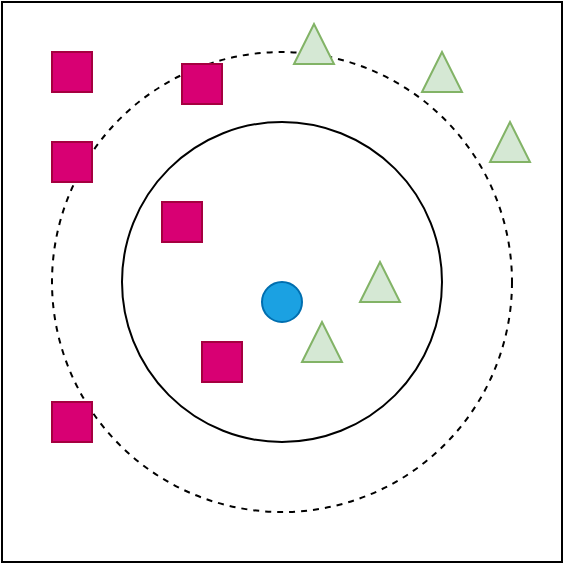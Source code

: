 <mxfile version="13.7.9" type="github"><diagram id="ulYipAm0rUIsBaWu67cL" name="Page-1"><mxGraphModel dx="946" dy="512" grid="1" gridSize="10" guides="1" tooltips="1" connect="1" arrows="1" fold="1" page="1" pageScale="1" pageWidth="827" pageHeight="1169" math="0" shadow="0"><root><mxCell id="0"/><mxCell id="1" parent="0"/><mxCell id="r6mOy6pUpPSKsokHXk4w-1" value="" style="whiteSpace=wrap;html=1;aspect=fixed;" parent="1" vertex="1"><mxGeometry x="160" y="80" width="280" height="280" as="geometry"/></mxCell><mxCell id="r6mOy6pUpPSKsokHXk4w-2" value="" style="ellipse;whiteSpace=wrap;html=1;aspect=fixed;dashed=1;" parent="1" vertex="1"><mxGeometry x="185" y="105" width="230" height="230" as="geometry"/></mxCell><mxCell id="r6mOy6pUpPSKsokHXk4w-4" value="" style="ellipse;whiteSpace=wrap;html=1;aspect=fixed;" parent="1" vertex="1"><mxGeometry x="220" y="140" width="160" height="160" as="geometry"/></mxCell><mxCell id="r6mOy6pUpPSKsokHXk4w-5" value="" style="triangle;whiteSpace=wrap;html=1;rotation=-90;fillColor=#d5e8d4;strokeColor=#82b366;" parent="1" vertex="1"><mxGeometry x="339" y="210" width="20" height="20" as="geometry"/></mxCell><mxCell id="r6mOy6pUpPSKsokHXk4w-9" value="" style="triangle;whiteSpace=wrap;html=1;rotation=-90;fillColor=#d5e8d4;strokeColor=#82b366;" parent="1" vertex="1"><mxGeometry x="306" y="91" width="20" height="20" as="geometry"/></mxCell><mxCell id="r6mOy6pUpPSKsokHXk4w-10" value="" style="triangle;whiteSpace=wrap;html=1;rotation=-90;fillColor=#d5e8d4;strokeColor=#82b366;" parent="1" vertex="1"><mxGeometry x="404" y="140" width="20" height="20" as="geometry"/></mxCell><mxCell id="r6mOy6pUpPSKsokHXk4w-11" value="" style="triangle;whiteSpace=wrap;html=1;rotation=-90;fillColor=#d5e8d4;strokeColor=#82b366;" parent="1" vertex="1"><mxGeometry x="370" y="105" width="20" height="20" as="geometry"/></mxCell><mxCell id="r6mOy6pUpPSKsokHXk4w-17" value="" style="triangle;whiteSpace=wrap;html=1;rotation=-90;fillColor=#d5e8d4;strokeColor=#82b366;" parent="1" vertex="1"><mxGeometry x="310" y="240" width="20" height="20" as="geometry"/></mxCell><mxCell id="r6mOy6pUpPSKsokHXk4w-18" value="" style="ellipse;whiteSpace=wrap;html=1;aspect=fixed;fillColor=#1ba1e2;strokeColor=#006EAF;fontColor=#ffffff;" parent="1" vertex="1"><mxGeometry x="290" y="220" width="20" height="20" as="geometry"/></mxCell><mxCell id="r6mOy6pUpPSKsokHXk4w-19" value="" style="whiteSpace=wrap;html=1;aspect=fixed;fillColor=#d80073;strokeColor=#A50040;fontColor=#ffffff;" parent="1" vertex="1"><mxGeometry x="185" y="280" width="20" height="20" as="geometry"/></mxCell><mxCell id="r6mOy6pUpPSKsokHXk4w-21" value="" style="whiteSpace=wrap;html=1;aspect=fixed;fillColor=#d80073;strokeColor=#A50040;fontColor=#ffffff;" parent="1" vertex="1"><mxGeometry x="185" y="150" width="20" height="20" as="geometry"/></mxCell><mxCell id="r6mOy6pUpPSKsokHXk4w-22" value="" style="whiteSpace=wrap;html=1;aspect=fixed;fillColor=#d80073;strokeColor=#A50040;fontColor=#ffffff;" parent="1" vertex="1"><mxGeometry x="240" y="180" width="20" height="20" as="geometry"/></mxCell><mxCell id="r6mOy6pUpPSKsokHXk4w-23" value="" style="whiteSpace=wrap;html=1;aspect=fixed;fillColor=#d80073;strokeColor=#A50040;fontColor=#ffffff;" parent="1" vertex="1"><mxGeometry x="250" y="111" width="20" height="20" as="geometry"/></mxCell><mxCell id="r6mOy6pUpPSKsokHXk4w-24" value="" style="whiteSpace=wrap;html=1;aspect=fixed;fillColor=#d80073;strokeColor=#A50040;fontColor=#ffffff;" parent="1" vertex="1"><mxGeometry x="260" y="250" width="20" height="20" as="geometry"/></mxCell><mxCell id="r6mOy6pUpPSKsokHXk4w-25" value="" style="whiteSpace=wrap;html=1;aspect=fixed;fillColor=#d80073;strokeColor=#A50040;fontColor=#ffffff;" parent="1" vertex="1"><mxGeometry x="185" y="105" width="20" height="20" as="geometry"/></mxCell><mxCell id="r6mOy6pUpPSKsokHXk4w-32" value="" style="shape=image;html=1;verticalAlign=top;verticalLabelPosition=bottom;labelBackgroundColor=#ffffff;imageAspect=0;aspect=fixed;image=https://cdn4.iconfinder.com/data/icons/universal-7/614/13_-_Question-128.png" parent="1" vertex="1"><mxGeometry x="285" y="190" width="30" height="30" as="geometry"/></mxCell></root></mxGraphModel></diagram></mxfile>